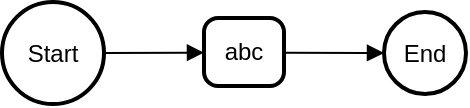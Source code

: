 <mxfile version="23.1.2" type="github">
  <diagram name="Page-1" id="-XJrNiAroCIMFilwn3oQ">
    <mxGraphModel>
      <root>
        <mxCell id="0" />
        <mxCell id="1" parent="0" />
        <mxCell id="2" value="Start" style="ellipse;aspect=fixed;strokeWidth=2;whiteSpace=wrap;" vertex="1" parent="1">
          <mxGeometry width="51" height="51" as="geometry" />
        </mxCell>
        <mxCell id="3" value="abc" style="rounded=1;absoluteArcSize=1;arcSize=14;whiteSpace=wrap;strokeWidth=2;" vertex="1" parent="1">
          <mxGeometry x="101" y="8" width="40" height="34" as="geometry" />
        </mxCell>
        <mxCell id="4" value="End" style="ellipse;aspect=fixed;strokeWidth=2;whiteSpace=wrap;" vertex="1" parent="1">
          <mxGeometry x="191" y="5" width="41" height="41" as="geometry" />
        </mxCell>
        <mxCell id="5" value="" style="curved=1;startArrow=none;endArrow=block;exitX=0.993;exitY=0.497;entryX=-0.008;entryY=0.51;" edge="1" parent="1" source="2" target="3">
          <mxGeometry relative="1" as="geometry">
            <Array as="points" />
          </mxGeometry>
        </mxCell>
        <mxCell id="6" value="" style="curved=1;startArrow=none;endArrow=block;exitX=1.0;exitY=0.51;entryX=-0.0;entryY=0.496;" edge="1" parent="1" source="3" target="4">
          <mxGeometry relative="1" as="geometry">
            <Array as="points" />
          </mxGeometry>
        </mxCell>
      </root>
    </mxGraphModel>
  </diagram>
</mxfile>
